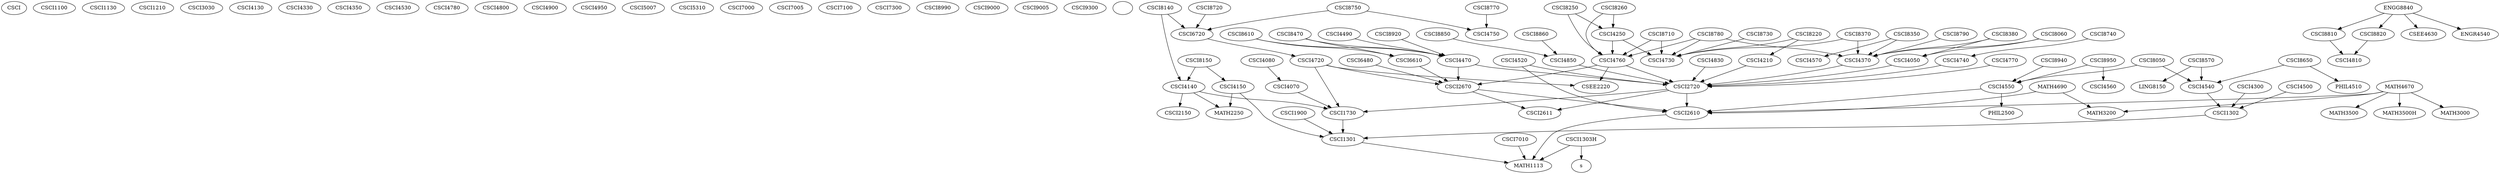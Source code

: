 digraph 
  {
    "CSCI";
    "CSCI1100";
    "CSCI1130";
    "CSCI1210";
    "CSCI3030";
    "CSCI4130";
    "CSCI4330";
    "CSCI4350";
    "CSCI4530";
    "CSCI4780";
    "CSCI4800";
    "CSCI4900";
    "CSCI4950";
    "CSCI5007";
    "CSCI5310";
    "CSCI7000";
    "CSCI7005";
    "CSCI7100";
    "CSCI7300";
    "CSCI8990";
    "CSCI9000";
    "CSCI9005";
    "CSCI9300";
    "";
    "CSCI1301" -> "MATH1113";
    "CSCI1302" -> "CSCI1301";
    "CSCI1303H" -> "MATH1113";
    "CSCI1303H" -> "s";
    "CSCI1730" -> "CSCI1301";
    "CSCI1900" -> "CSCI1301";
    "CSCI2610" -> "MATH1113";
    "CSCI2670" -> "CSCI2610";
    "CSCI2670" -> "CSCI2611";
    "CSCI2720" -> "CSCI1730";
    "CSCI2720" -> "CSCI2610";
    "CSCI2720" -> "CSCI2611";
    "CSCI4050" -> "CSCI2720";
    "CSCI4070" -> "CSCI1730";
    "CSCI4080" -> "CSCI4070";
    "CSCI4140" -> "CSCI1730";
    "CSCI4140" -> "MATH2250";
    "CSCI4140" -> "CSCI2150";
    "CSCI4150" -> "MATH2250";
    "CSCI4150" -> "CSCI1301";
    "CSCI4210" -> "CSCI2720";
    "CSCI4250" -> "CSCI4730";
    "CSCI4250" -> "CSCI4760";
    "CSCI4300" -> "CSCI1302";
    "CSCI4370" -> "CSCI2720";
    "CSCI4470" -> "CSCI2720";
    "CSCI4470" -> "CSCI2670";
    "CSCI4490" -> "CSCI4470";
    "CSCI4500" -> "CSCI1302";
    "CSCI4520" -> "CSCI2720";
    "CSCI4520" -> "CSCI2610";
    "CSCI4540" -> "CSCI1302";
    "CSCI4550" -> "CSCI2610";
    "CSCI4550" -> "PHIL2500";
    "MATH4670" -> "MATH3000";
    "MATH4670" -> "MATH3500";
    "MATH4670" -> "MATH3500H";
    "MATH4670" -> "CSCI2610";
    "MATH4670" -> "MATH3200";
    "MATH4690" -> "CSCI2610";
    "MATH4690" -> "MATH3200";
    "CSCI4720" -> "CSCI2670";
    "CSCI4720" -> "CSEE2220";
    "CSCI4720" -> "CSCI1730";
    "CSCI4740" -> "CSCI2720";
    "CSCI4760" -> "CSCI2720";
    "CSCI4760" -> "CSCI2670";
    "CSCI4760" -> "CSEE2220";
    "CSCI4770" -> "CSCI2720";
    "CSCI4830" -> "CSCI2720";
    "CSCI4850" -> "CSCI2720";
    "CSCI6480" -> "CSCI2670";
    "CSCI6610" -> "CSCI2670";
    "CSCI6720" -> "CSCI4720";
    "CSCI7010" -> "MATH1113";
    "CSCI8050" -> "CSCI4540";
    "CSCI8050" -> "CSCI4550";
    "CSCI8060" -> "CSCI4050";
    "CSCI8060" -> "CSCI4370";
    "CSCI8140" -> "CSCI4140";
    "CSCI8140" -> "CSCI6720";
    "CSCI8150" -> "CSCI4140";
    "CSCI8150" -> "CSCI4150";
    "CSCI8220" -> "CSCI4730";
    "CSCI8220" -> "CSCI4210";
    "CSCI8250" -> "CSCI4250";
    "CSCI8250" -> "CSCI4760";
    "CSCI8260" -> "CSCI4760";
    "CSCI8260" -> "CSCI4250";
    "CSCI8350" -> "CSCI4370";
    "CSCI8350" -> "CSCI4570";
    "CSCI8370" -> "CSCI4370";
    "CSCI8370" -> "CSCI4730";
    "CSCI8380" -> "CSCI4370";
    "CSCI8380" -> "CSCI4050";
    "CSCI8470" -> "CSCI4470";
    "CSCI8470" -> "CSCI6610";
    "CSCI8570" -> "CSCI4540";
    "CSCI8570" -> "LING8150";
    "CSCI8610" -> "CSCI4470";
    "CSCI8610" -> "CSCI6610";
    "CSCI8650" -> "CSCI4540";
    "CSCI8650" -> "PHIL4510";
    "CSCI8710" -> "CSCI4730";
    "CSCI8710" -> "CSCI4760";
    "CSCI8720" -> "CSCI6720";
    "CSCI8730" -> "CSCI4730";
    "CSCI8740" -> "CSCI4740";
    "CSCI8750" -> "CSCI4750";
    "CSCI8750" -> "CSCI6720";
    "CSCI8770" -> "CSCI4750";
    "CSCI8780" -> "CSCI4730";
    "CSCI8780" -> "CSCI4760";
    "CSCI8780" -> "CSCI4370";
    "CSCI8790" -> "CSCI4370";
    "CSCI8810" -> "CSCI4810";
    "CSCI8820" -> "CSCI4810";
    "ENGG8840" -> "CSEE4630";
    "ENGG8840" -> "ENGR4540";
    "ENGG8840" -> "CSCI8810";
    "ENGG8840" -> "CSCI8820";
    "CSCI8850" -> "CSCI4850";
    "CSCI8860" -> "CSCI4850";
    "CSCI8920" -> "CSCI4470";
    "CSCI8940" -> "CSCI4550";
    "CSCI8950" -> "CSCI4550";
    "CSCI8950" -> "CSCI4560";
  }
